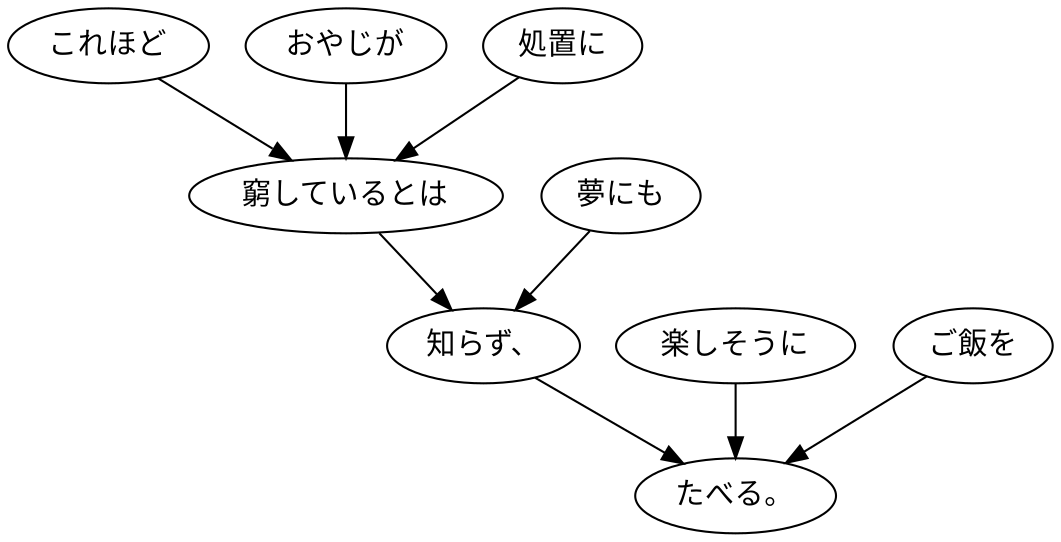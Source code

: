 digraph graph6612 {
	node0 [label="これほど"];
	node1 [label="おやじが"];
	node2 [label="処置に"];
	node3 [label="窮しているとは"];
	node4 [label="夢にも"];
	node5 [label="知らず、"];
	node6 [label="楽しそうに"];
	node7 [label="ご飯を"];
	node8 [label="たべる。"];
	node0 -> node3;
	node1 -> node3;
	node2 -> node3;
	node3 -> node5;
	node4 -> node5;
	node5 -> node8;
	node6 -> node8;
	node7 -> node8;
}
